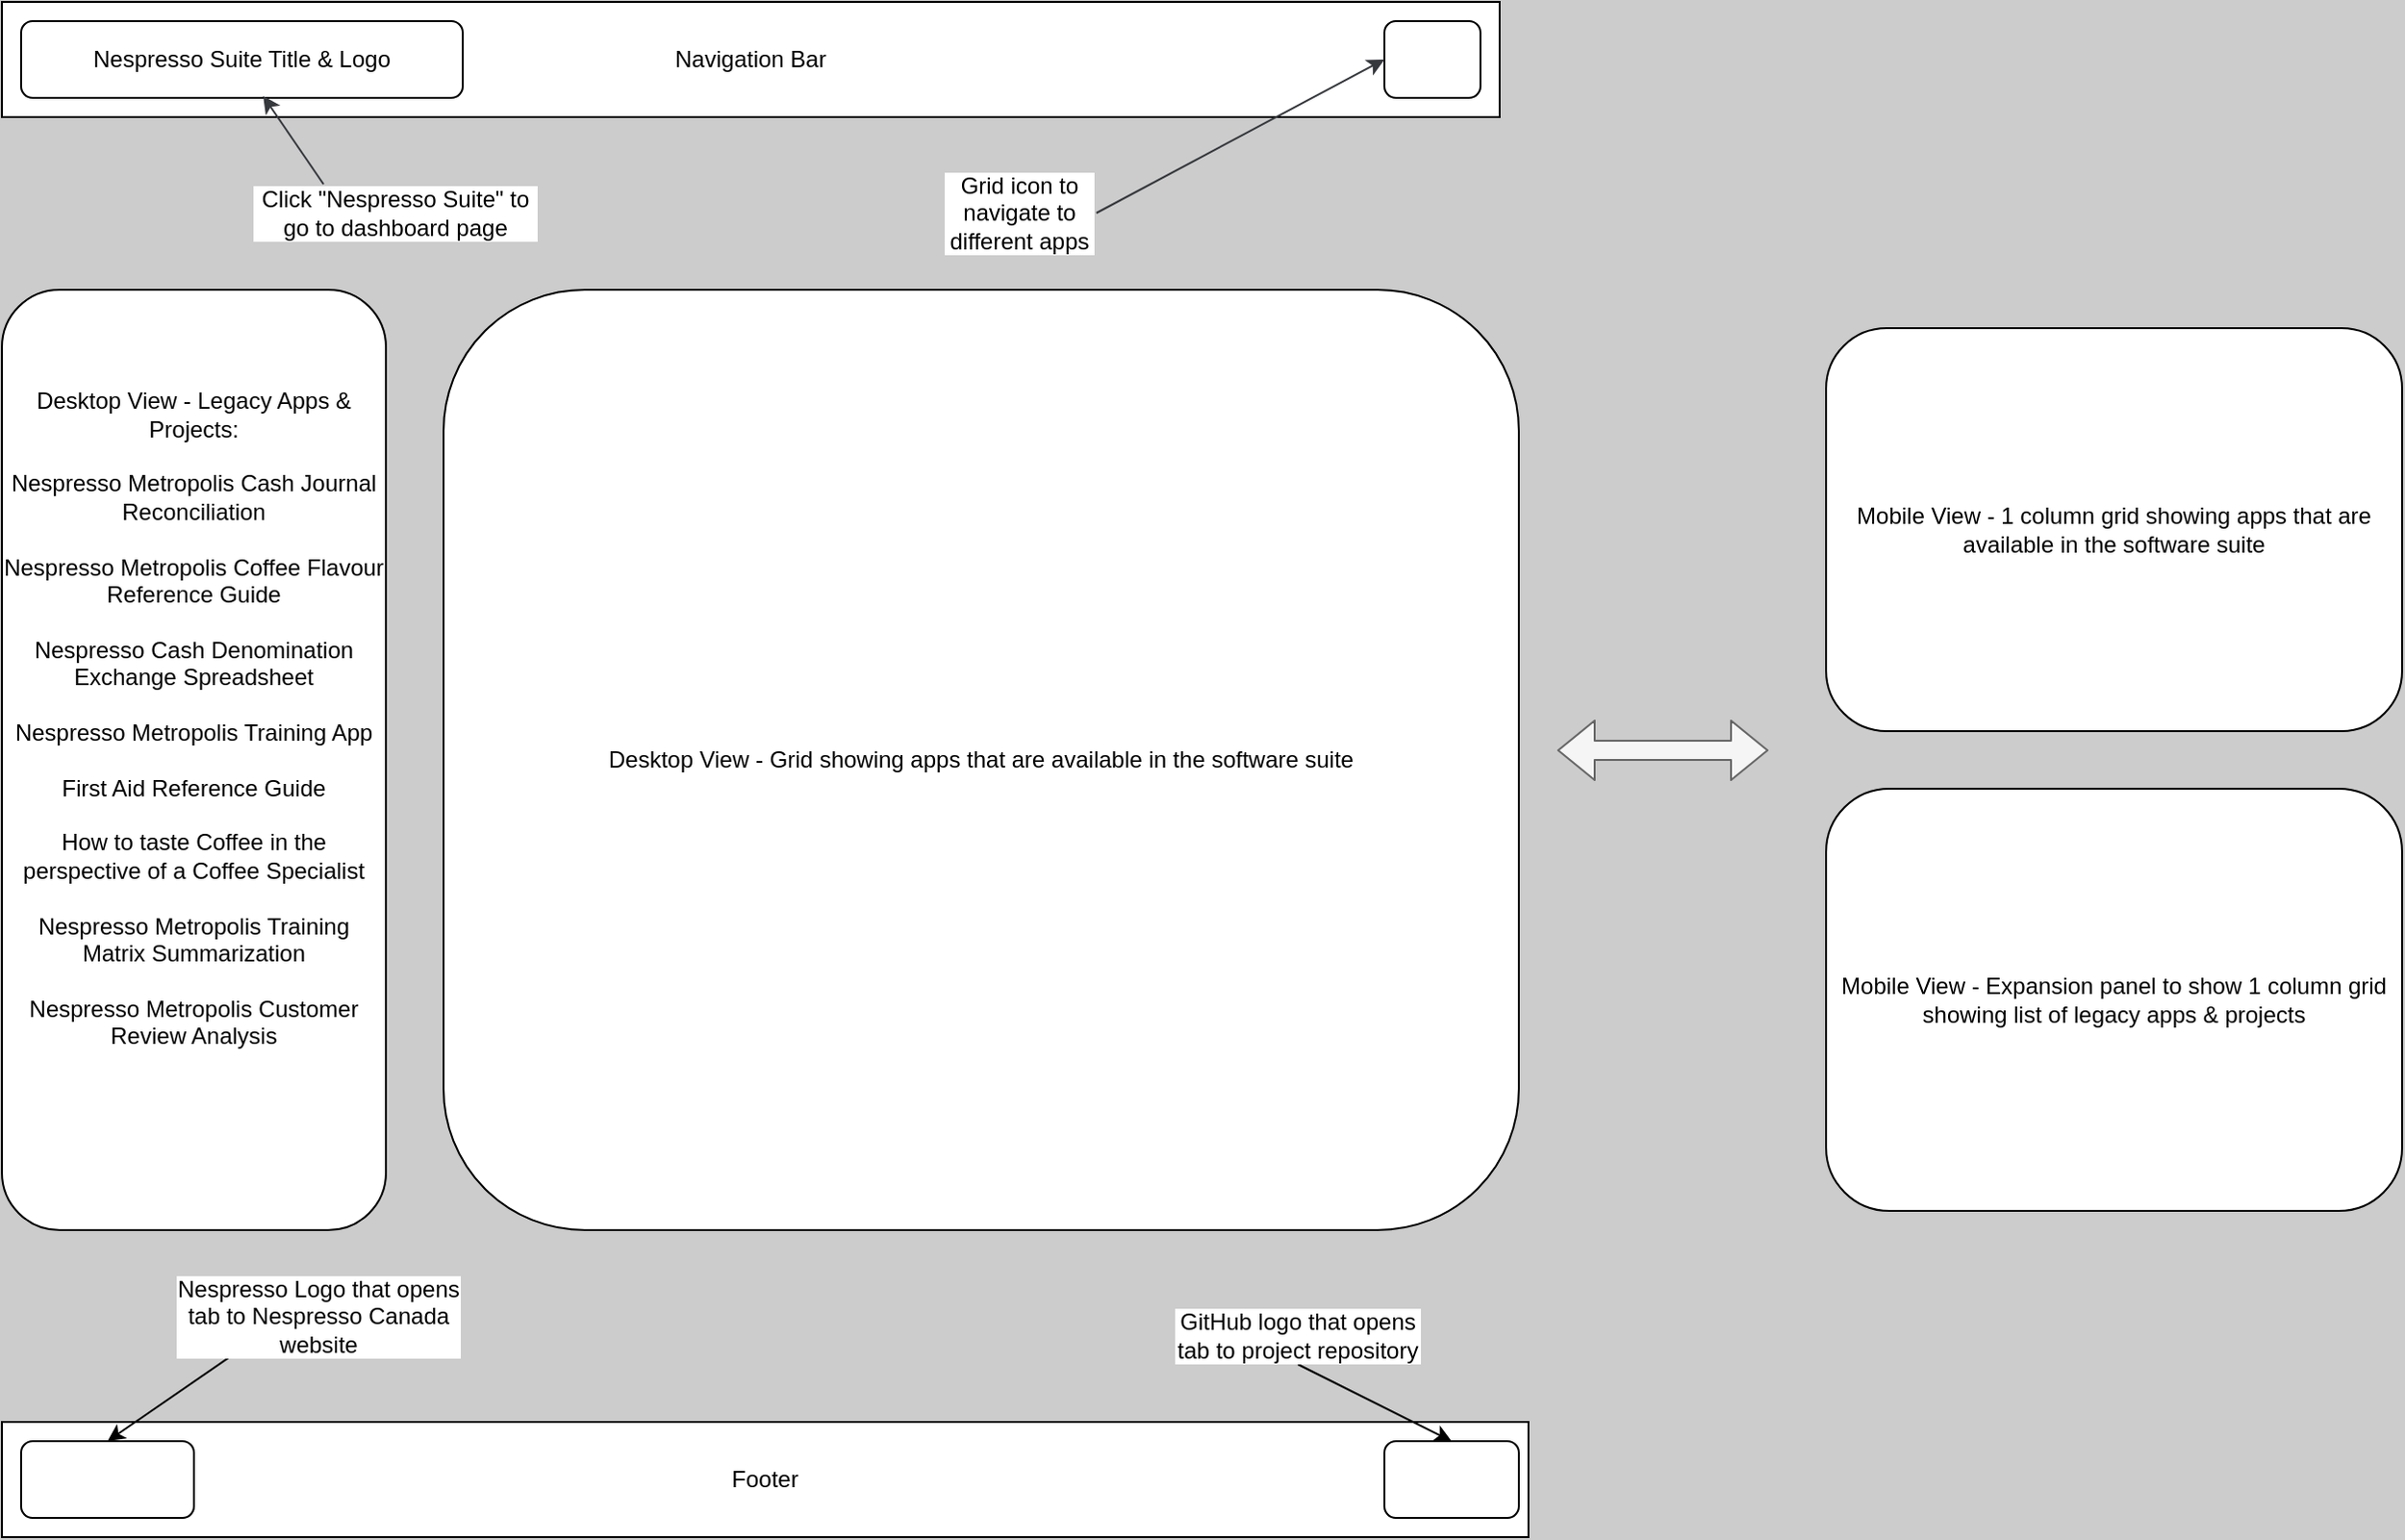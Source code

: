 <mxfile>
    <diagram id="RxPv6xupyiPjXx5Fq1Mp" name="Card Reconciliation - Desktop View">
        <mxGraphModel dx="1002" dy="653" grid="1" gridSize="10" guides="1" tooltips="1" connect="1" arrows="1" fold="1" page="1" pageScale="1" pageWidth="850" pageHeight="1100" background="#CCCCCC" math="0" shadow="0">
            <root>
                <mxCell id="0"/>
                <mxCell id="1" parent="0"/>
                <mxCell id="2" value="Navigation Bar" style="rounded=0;whiteSpace=wrap;html=1;" parent="1" vertex="1">
                    <mxGeometry x="20" y="20" width="780" height="60" as="geometry"/>
                </mxCell>
                <mxCell id="3" value="Footer" style="rounded=0;whiteSpace=wrap;html=1;" parent="1" vertex="1">
                    <mxGeometry x="20" y="760" width="795" height="60" as="geometry"/>
                </mxCell>
                <mxCell id="rbakoWBd-FfG9HpFcR_M-8" value="" style="rounded=1;whiteSpace=wrap;html=1;" parent="1" vertex="1">
                    <mxGeometry x="740" y="30" width="50" height="40" as="geometry"/>
                </mxCell>
                <mxCell id="rbakoWBd-FfG9HpFcR_M-9" value="Nespresso Suite Title &amp;amp; Logo" style="rounded=1;whiteSpace=wrap;html=1;" parent="1" vertex="1">
                    <mxGeometry x="30" y="30" width="230" height="40" as="geometry"/>
                </mxCell>
                <mxCell id="rbakoWBd-FfG9HpFcR_M-11" style="edgeStyle=none;html=1;exitX=1;exitY=0.5;exitDx=0;exitDy=0;entryX=0;entryY=0.5;entryDx=0;entryDy=0;labelBorderColor=#FFFFFF;textShadow=1;fillColor=#f9f7ed;strokeColor=#36393d;" parent="1" source="rbakoWBd-FfG9HpFcR_M-10" target="rbakoWBd-FfG9HpFcR_M-8" edge="1">
                    <mxGeometry relative="1" as="geometry"/>
                </mxCell>
                <mxCell id="rbakoWBd-FfG9HpFcR_M-10" value="Grid icon to navigate to different apps" style="text;html=1;align=center;verticalAlign=middle;whiteSpace=wrap;rounded=0;labelBackgroundColor=#FFFFFF;" parent="1" vertex="1">
                    <mxGeometry x="510" y="100" width="80" height="60" as="geometry"/>
                </mxCell>
                <mxCell id="rbakoWBd-FfG9HpFcR_M-12" value="Click &quot;Nespresso Suite&quot; to go to dashboard page" style="text;html=1;align=center;verticalAlign=middle;whiteSpace=wrap;rounded=0;labelBackgroundColor=#FFFFFF;" parent="1" vertex="1">
                    <mxGeometry x="150" y="115" width="150" height="30" as="geometry"/>
                </mxCell>
                <mxCell id="rbakoWBd-FfG9HpFcR_M-13" style="edgeStyle=none;html=1;exitX=0.25;exitY=0;exitDx=0;exitDy=0;entryX=0.548;entryY=0.975;entryDx=0;entryDy=0;entryPerimeter=0;labelBorderColor=#FFFFFF;textShadow=1;fillColor=#f9f7ed;strokeColor=#36393d;" parent="1" source="rbakoWBd-FfG9HpFcR_M-12" target="rbakoWBd-FfG9HpFcR_M-9" edge="1">
                    <mxGeometry relative="1" as="geometry"/>
                </mxCell>
                <mxCell id="5" value="Desktop View - Legacy Apps &amp;amp; Projects:&lt;div&gt;&lt;br&gt;&lt;/div&gt;&lt;div&gt;Nespresso Metropolis Cash Journal Reconciliation&lt;/div&gt;&lt;div&gt;&lt;br&gt;&lt;/div&gt;&lt;div&gt;Nespresso Metropolis Coffee Flavour Reference Guide&lt;/div&gt;&lt;div&gt;&lt;br&gt;&lt;/div&gt;&lt;div&gt;Nespresso Cash Denomination Exchange Spreadsheet&lt;/div&gt;&lt;div&gt;&lt;br&gt;&lt;/div&gt;&lt;div&gt;Nespresso Metropolis Training App&lt;/div&gt;&lt;div&gt;&lt;br&gt;&lt;/div&gt;&lt;div&gt;First Aid Reference Guide&lt;/div&gt;&lt;div&gt;&lt;br&gt;&lt;/div&gt;&lt;div&gt;How to taste Coffee in the perspective of a Coffee Specialist&lt;/div&gt;&lt;div&gt;&lt;br&gt;&lt;/div&gt;&lt;div&gt;Nespresso Metropolis Training Matrix Summarization&lt;/div&gt;&lt;div&gt;&lt;br&gt;&lt;/div&gt;&lt;div&gt;Nespresso Metropolis Customer Review Analysis&lt;/div&gt;&lt;div&gt;&lt;br&gt;&lt;/div&gt;&lt;div&gt;&lt;br&gt;&lt;/div&gt;&lt;div&gt;&lt;br&gt;&lt;/div&gt;" style="rounded=1;whiteSpace=wrap;html=1;" parent="1" vertex="1">
                    <mxGeometry x="20" y="170" width="200" height="490" as="geometry"/>
                </mxCell>
                <mxCell id="6" value="Desktop View - Grid showing apps that are available in the software suite" style="rounded=1;whiteSpace=wrap;html=1;" parent="1" vertex="1">
                    <mxGeometry x="250" y="170" width="560" height="490" as="geometry"/>
                </mxCell>
                <mxCell id="7" value="" style="rounded=1;whiteSpace=wrap;html=1;" parent="1" vertex="1">
                    <mxGeometry x="30" y="770" width="90" height="40" as="geometry"/>
                </mxCell>
                <mxCell id="8" value="" style="rounded=1;whiteSpace=wrap;html=1;" parent="1" vertex="1">
                    <mxGeometry x="740" y="770" width="70" height="40" as="geometry"/>
                </mxCell>
                <mxCell id="10" style="edgeStyle=none;html=1;exitX=0.25;exitY=1;exitDx=0;exitDy=0;entryX=0.5;entryY=0;entryDx=0;entryDy=0;" parent="1" source="9" target="7" edge="1">
                    <mxGeometry relative="1" as="geometry"/>
                </mxCell>
                <mxCell id="9" value="Nespresso Logo that opens tab to Nespresso Canada website" style="text;html=1;align=center;verticalAlign=middle;whiteSpace=wrap;rounded=0;labelBackgroundColor=#FFFFFF;" parent="1" vertex="1">
                    <mxGeometry x="110" y="690" width="150" height="30" as="geometry"/>
                </mxCell>
                <mxCell id="12" style="edgeStyle=none;html=1;exitX=0.5;exitY=1;exitDx=0;exitDy=0;entryX=0.5;entryY=0;entryDx=0;entryDy=0;" parent="1" source="11" target="8" edge="1">
                    <mxGeometry relative="1" as="geometry"/>
                </mxCell>
                <mxCell id="11" value="GitHub logo that opens tab to project repository" style="text;html=1;align=center;verticalAlign=middle;whiteSpace=wrap;rounded=0;labelBackgroundColor=#FFFFFF;" parent="1" vertex="1">
                    <mxGeometry x="630" y="700" width="130" height="30" as="geometry"/>
                </mxCell>
                <mxCell id="13" value="" style="shape=flexArrow;endArrow=classic;startArrow=classic;html=1;fillColor=#f5f5f5;strokeColor=#666666;" edge="1" parent="1">
                    <mxGeometry width="100" height="100" relative="1" as="geometry">
                        <mxPoint x="830" y="410" as="sourcePoint"/>
                        <mxPoint x="940" y="410" as="targetPoint"/>
                    </mxGeometry>
                </mxCell>
                <mxCell id="14" value="&lt;span style=&quot;color: rgb(0, 0, 0);&quot;&gt;Mobile View - 1 column grid showing apps that are available in the software suite&lt;/span&gt;" style="rounded=1;whiteSpace=wrap;html=1;" vertex="1" parent="1">
                    <mxGeometry x="970" y="190" width="300" height="210" as="geometry"/>
                </mxCell>
                <mxCell id="15" value="Mobile View - Expansion panel to show 1 column grid showing list of legacy apps &amp;amp; projects" style="rounded=1;whiteSpace=wrap;html=1;" vertex="1" parent="1">
                    <mxGeometry x="970" y="430" width="300" height="220" as="geometry"/>
                </mxCell>
            </root>
        </mxGraphModel>
    </diagram>
</mxfile>